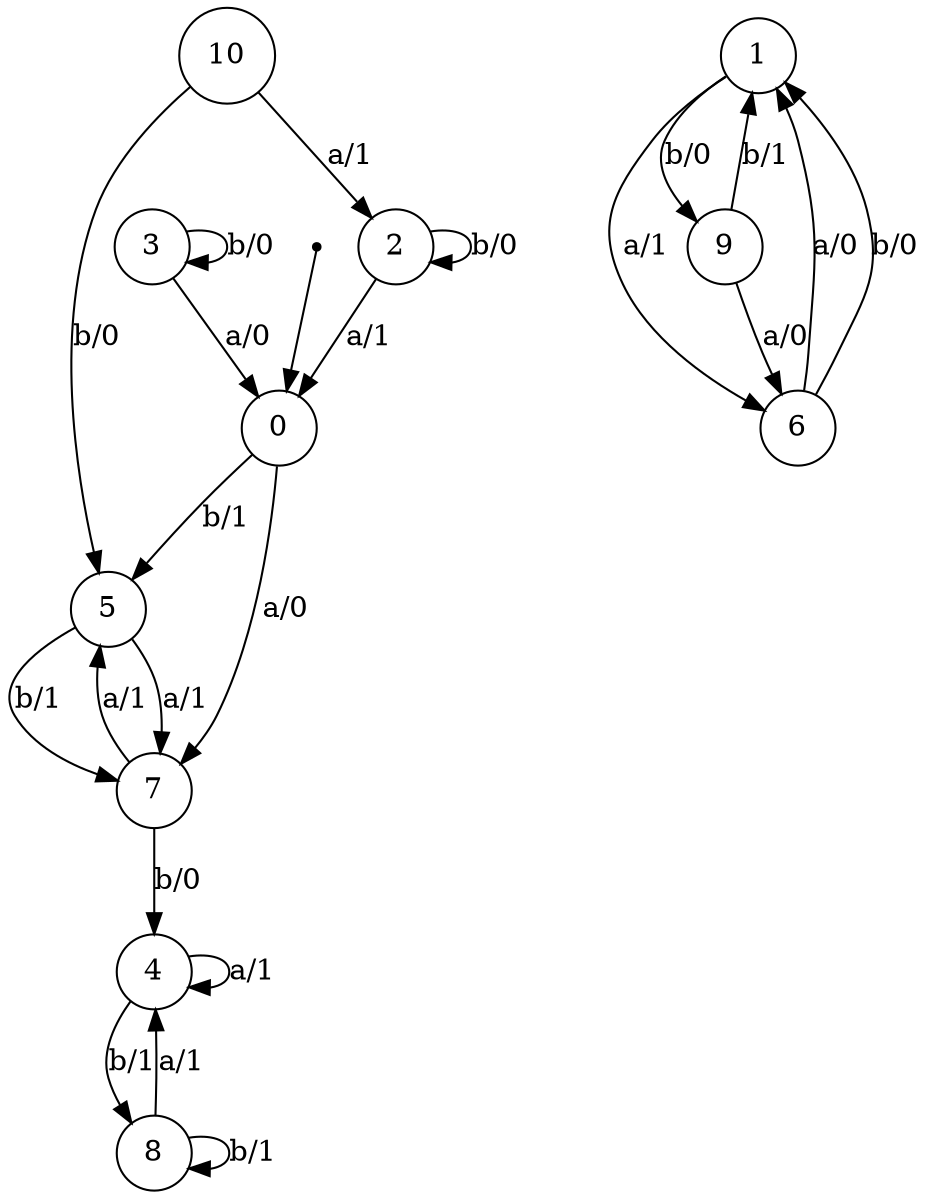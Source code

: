 digraph fsm{
	s_0 [label="0" shape="circle"]
	s_1 [label="1" shape="circle"]
	s_2 [label="2" shape="circle"]
	s_3 [label="3" shape="circle"]
	s_4 [label="4" shape="circle"]
	s_5 [label="5" shape="circle"]
	s_6 [label="6" shape="circle"]
	s_7 [label="7" shape="circle"]
	s_8 [label="8" shape="circle"]
	s_9 [label="9" shape="circle"]
	s_10 [label="10" shape="circle"]
	qi [shape = point]
	qi -> s_0
	
	s_0 -> s_7 [label="a/0"]
	
	s_0 -> s_5 [label="b/1"]
	
	s_1 -> s_6 [label="a/1"]
	
	s_1 -> s_9 [label="b/0"]
	
	s_2 -> s_0 [label="a/1"]
	
	s_2 -> s_2 [label="b/0"]
	
	s_3 -> s_0 [label="a/0"]
	
	s_3 -> s_3 [label="b/0"]
	
	s_4 -> s_4 [label="a/1"]
	
	s_4 -> s_8 [label="b/1"]
	
	s_5 -> s_7 [label="a/1"]
	
	s_5 -> s_7 [label="b/1"]
	
	s_6 -> s_1 [label="a/0"]
	
	s_6 -> s_1 [label="b/0"]
	
	s_7 -> s_5 [label="a/1"]
	
	s_7 -> s_4 [label="b/0"]
	
	s_8 -> s_4 [label="a/1"]
	
	s_8 -> s_8 [label="b/1"]
	
	s_9 -> s_6 [label="a/0"]
	
	s_9 -> s_1 [label="b/1"]
	
	s_10 -> s_2 [label="a/1"]
	
	s_10 -> s_5 [label="b/0"]
}